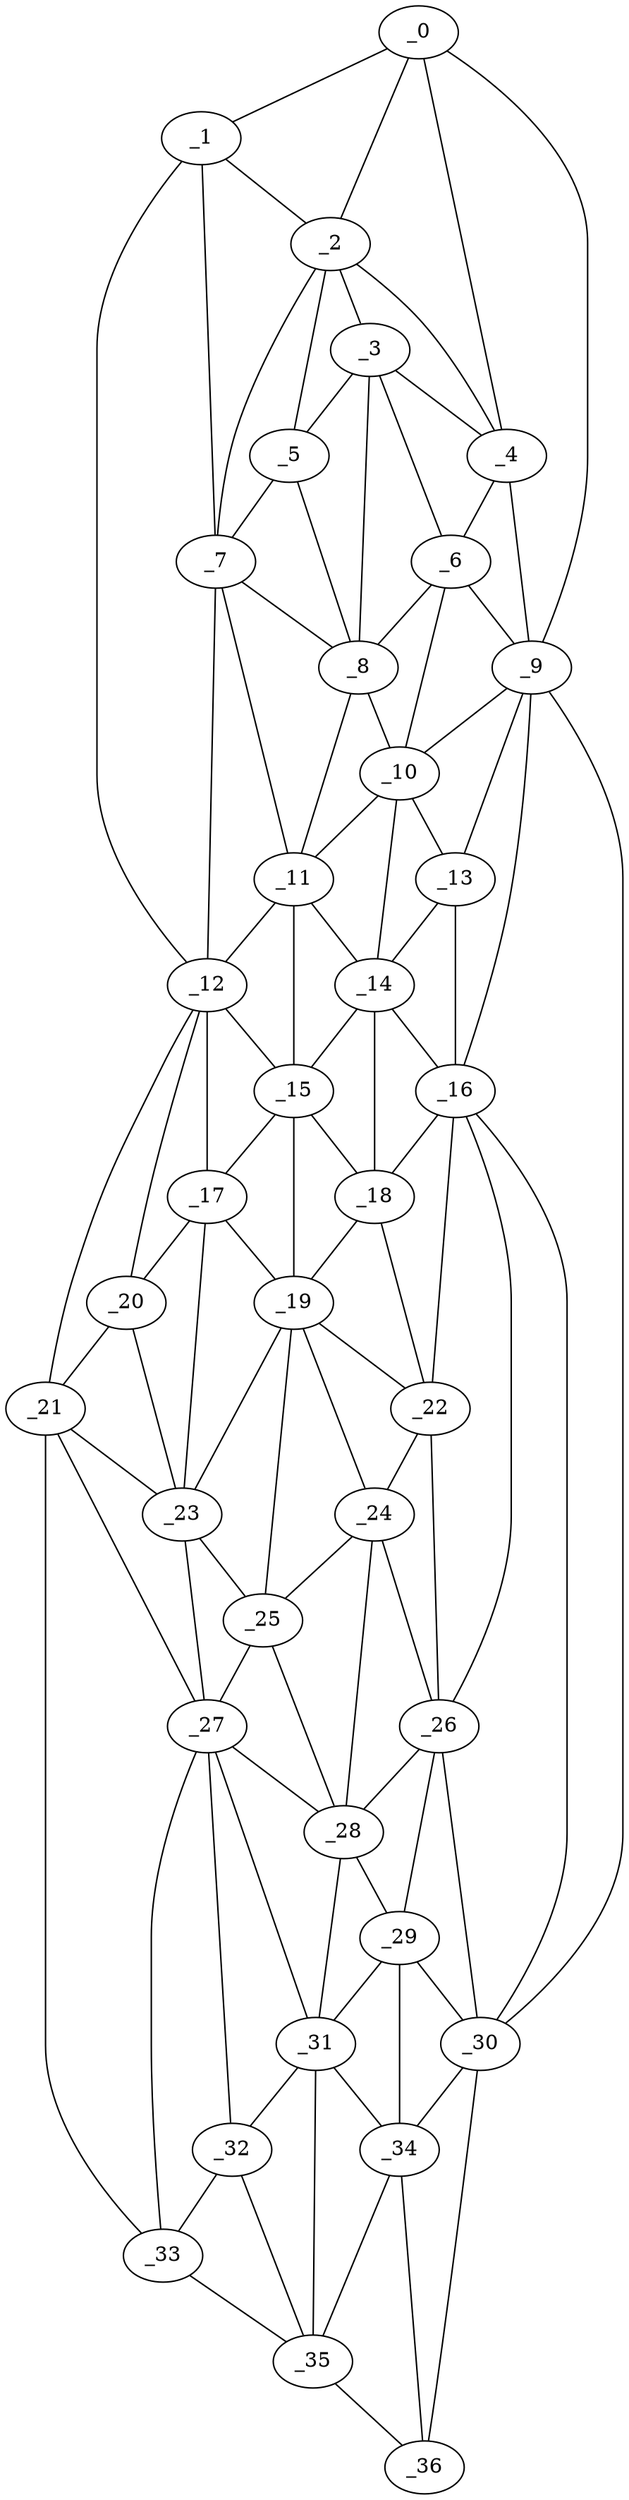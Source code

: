 graph "obj8__315.gxl" {
	_0	 [x=6,
		y=76];
	_1	 [x=8,
		y=70];
	_0 -- _1	 [valence=1];
	_2	 [x=18,
		y=71];
	_0 -- _2	 [valence=2];
	_4	 [x=32,
		y=85];
	_0 -- _4	 [valence=1];
	_9	 [x=46,
		y=93];
	_0 -- _9	 [valence=1];
	_1 -- _2	 [valence=2];
	_7	 [x=39,
		y=52];
	_1 -- _7	 [valence=2];
	_12	 [x=53,
		y=40];
	_1 -- _12	 [valence=1];
	_3	 [x=29,
		y=75];
	_2 -- _3	 [valence=1];
	_2 -- _4	 [valence=2];
	_5	 [x=33,
		y=64];
	_2 -- _5	 [valence=2];
	_2 -- _7	 [valence=1];
	_3 -- _4	 [valence=2];
	_3 -- _5	 [valence=1];
	_6	 [x=34,
		y=81];
	_3 -- _6	 [valence=2];
	_8	 [x=40,
		y=63];
	_3 -- _8	 [valence=1];
	_4 -- _6	 [valence=2];
	_4 -- _9	 [valence=2];
	_5 -- _7	 [valence=1];
	_5 -- _8	 [valence=2];
	_6 -- _8	 [valence=2];
	_6 -- _9	 [valence=2];
	_10	 [x=48,
		y=81];
	_6 -- _10	 [valence=1];
	_7 -- _8	 [valence=1];
	_11	 [x=51,
		y=64];
	_7 -- _11	 [valence=2];
	_7 -- _12	 [valence=1];
	_8 -- _10	 [valence=2];
	_8 -- _11	 [valence=2];
	_9 -- _10	 [valence=2];
	_13	 [x=57,
		y=84];
	_9 -- _13	 [valence=2];
	_16	 [x=69,
		y=84];
	_9 -- _16	 [valence=1];
	_30	 [x=112,
		y=70];
	_9 -- _30	 [valence=1];
	_10 -- _11	 [valence=1];
	_10 -- _13	 [valence=2];
	_14	 [x=61,
		y=76];
	_10 -- _14	 [valence=2];
	_11 -- _12	 [valence=1];
	_11 -- _14	 [valence=2];
	_15	 [x=65,
		y=62];
	_11 -- _15	 [valence=2];
	_12 -- _15	 [valence=2];
	_17	 [x=70,
		y=48];
	_12 -- _17	 [valence=2];
	_20	 [x=81,
		y=39];
	_12 -- _20	 [valence=2];
	_21	 [x=84,
		y=37];
	_12 -- _21	 [valence=1];
	_13 -- _14	 [valence=2];
	_13 -- _16	 [valence=2];
	_14 -- _15	 [valence=2];
	_14 -- _16	 [valence=2];
	_18	 [x=71,
		y=69];
	_14 -- _18	 [valence=2];
	_15 -- _17	 [valence=2];
	_15 -- _18	 [valence=2];
	_19	 [x=74,
		y=59];
	_15 -- _19	 [valence=2];
	_16 -- _18	 [valence=2];
	_22	 [x=84,
		y=70];
	_16 -- _22	 [valence=2];
	_26	 [x=98,
		y=73];
	_16 -- _26	 [valence=2];
	_16 -- _30	 [valence=2];
	_17 -- _19	 [valence=2];
	_17 -- _20	 [valence=2];
	_23	 [x=85,
		y=42];
	_17 -- _23	 [valence=1];
	_18 -- _19	 [valence=2];
	_18 -- _22	 [valence=1];
	_19 -- _22	 [valence=1];
	_19 -- _23	 [valence=2];
	_24	 [x=86,
		y=65];
	_19 -- _24	 [valence=2];
	_25	 [x=91,
		y=49];
	_19 -- _25	 [valence=2];
	_20 -- _21	 [valence=1];
	_20 -- _23	 [valence=1];
	_21 -- _23	 [valence=2];
	_27	 [x=99,
		y=47];
	_21 -- _27	 [valence=1];
	_33	 [x=117,
		y=39];
	_21 -- _33	 [valence=1];
	_22 -- _24	 [valence=2];
	_22 -- _26	 [valence=1];
	_23 -- _25	 [valence=1];
	_23 -- _27	 [valence=1];
	_24 -- _25	 [valence=1];
	_24 -- _26	 [valence=1];
	_28	 [x=102,
		y=58];
	_24 -- _28	 [valence=1];
	_25 -- _27	 [valence=1];
	_25 -- _28	 [valence=2];
	_26 -- _28	 [valence=2];
	_29	 [x=106,
		y=65];
	_26 -- _29	 [valence=1];
	_26 -- _30	 [valence=1];
	_27 -- _28	 [valence=2];
	_31	 [x=114,
		y=55];
	_27 -- _31	 [valence=2];
	_32	 [x=116,
		y=45];
	_27 -- _32	 [valence=2];
	_27 -- _33	 [valence=2];
	_28 -- _29	 [valence=2];
	_28 -- _31	 [valence=1];
	_29 -- _30	 [valence=2];
	_29 -- _31	 [valence=2];
	_34	 [x=120,
		y=61];
	_29 -- _34	 [valence=2];
	_30 -- _34	 [valence=2];
	_36	 [x=125,
		y=59];
	_30 -- _36	 [valence=1];
	_31 -- _32	 [valence=2];
	_31 -- _34	 [valence=1];
	_35	 [x=122,
		y=51];
	_31 -- _35	 [valence=2];
	_32 -- _33	 [valence=2];
	_32 -- _35	 [valence=2];
	_33 -- _35	 [valence=1];
	_34 -- _35	 [valence=2];
	_34 -- _36	 [valence=2];
	_35 -- _36	 [valence=1];
}
